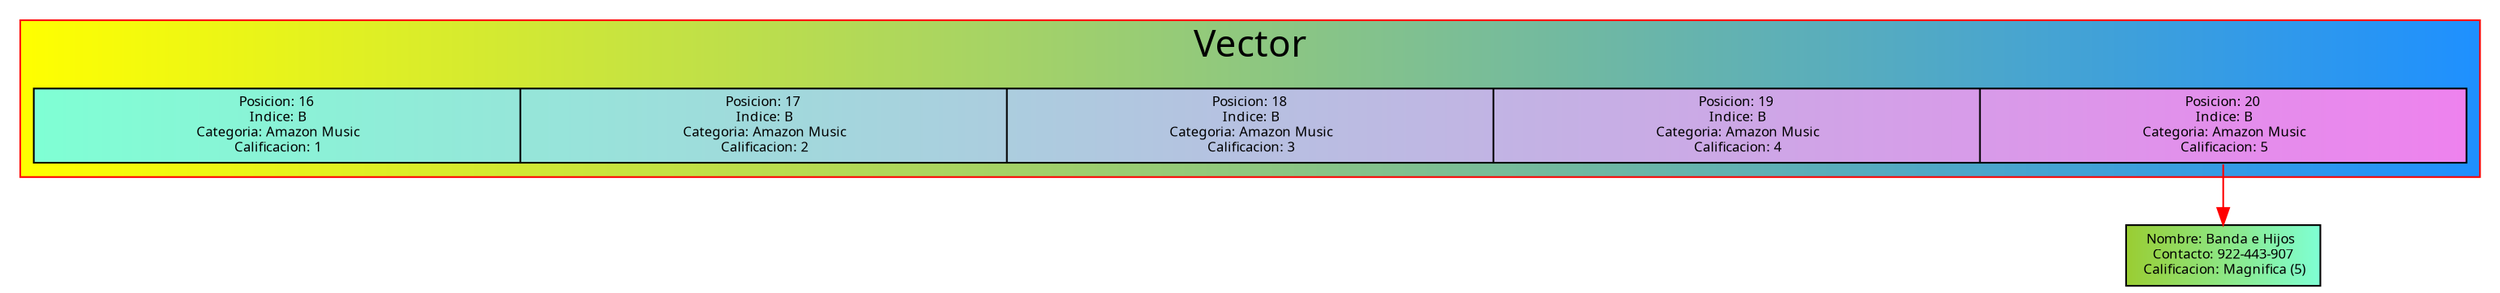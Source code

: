 digraph grafo{
fontname="Verdana" color=red fontsize=22;
node [shape=record fontsize=8 fontname="Verdana" style=filled];
edge [color="blue"]
subgraph cluster{
label = "Vector";
bgcolor="yellow:dodgerblue"
Vector[label="<15>Posicion: 16\n Indice: B\n Categoria: Amazon Music\n Calificacion: 1|<16>Posicion: 17\n Indice: B\n Categoria: Amazon Music\n Calificacion: 2|<17>Posicion: 18\n Indice: B\n Categoria: Amazon Music\n Calificacion: 3|<18>Posicion: 19\n Indice: B\n Categoria: Amazon Music\n Calificacion: 4|<19>Posicion: 20\n Indice: B\n Categoria: Amazon Music\n Calificacion: 5",width=20, fillcolor="aquamarine:violet"];
}
1951[label="Nombre: Banda e Hijos \n Contacto: 922-443-907 \n Calificacion: Magnifica (5)", fillcolor="yellowgreen:aquamarine"];
Vector:19->1951[color=red]
}